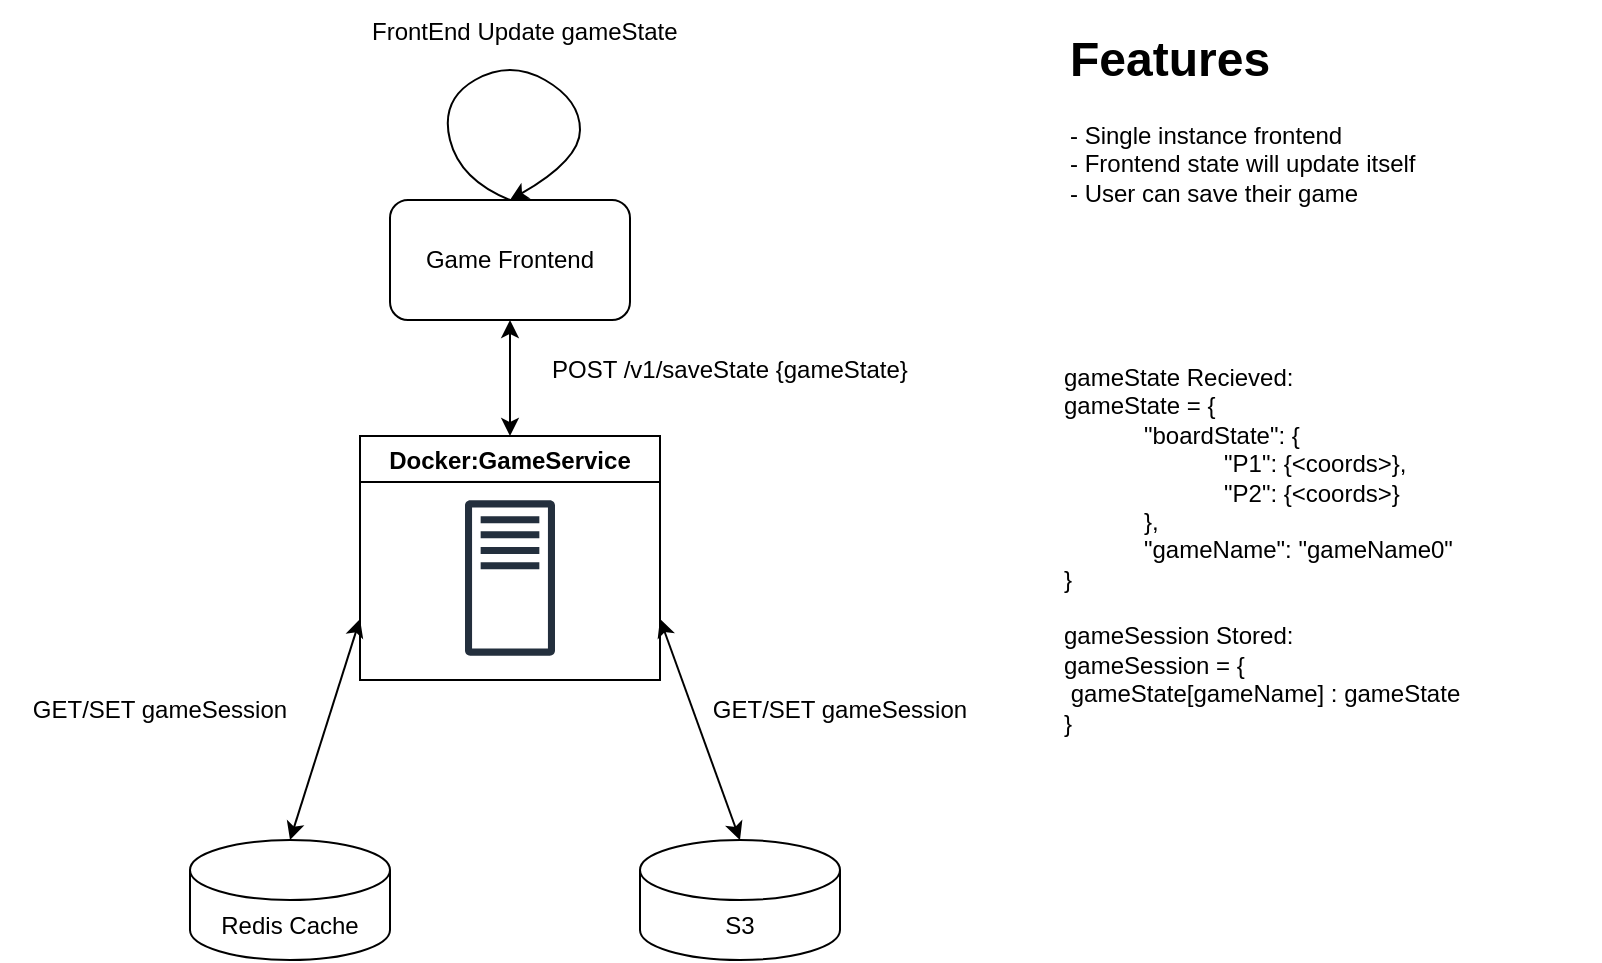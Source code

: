 <mxfile version="16.0.0" type="github">
  <diagram id="GyPvnR4izYymWSrDwyUq" name="Page-1">
    <mxGraphModel dx="2084" dy="755" grid="1" gridSize="10" guides="1" tooltips="1" connect="1" arrows="1" fold="1" page="1" pageScale="1" pageWidth="850" pageHeight="1100" math="0" shadow="0">
      <root>
        <mxCell id="0" />
        <mxCell id="1" parent="0" />
        <mxCell id="lSJVD1o7w-jPNmSxTR71-3" value="" style="sketch=0;outlineConnect=0;fontColor=#232F3E;gradientColor=none;fillColor=#232F3D;strokeColor=none;dashed=0;verticalLabelPosition=bottom;verticalAlign=top;align=center;html=1;fontSize=12;fontStyle=0;aspect=fixed;pointerEvents=1;shape=mxgraph.aws4.traditional_server;" parent="1" vertex="1">
          <mxGeometry x="202.5" y="270" width="45" height="78" as="geometry" />
        </mxCell>
        <mxCell id="lSJVD1o7w-jPNmSxTR71-4" value="Game Frontend" style="rounded=1;whiteSpace=wrap;html=1;" parent="1" vertex="1">
          <mxGeometry x="165" y="120" width="120" height="60" as="geometry" />
        </mxCell>
        <mxCell id="lSJVD1o7w-jPNmSxTR71-9" value="POST /v1/saveState {gameState}" style="text;html=1;strokeColor=none;fillColor=none;align=center;verticalAlign=middle;whiteSpace=wrap;rounded=0;" parent="1" vertex="1">
          <mxGeometry x="219" y="190" width="232" height="30" as="geometry" />
        </mxCell>
        <mxCell id="lSJVD1o7w-jPNmSxTR71-11" value="" style="endArrow=classic;startArrow=classic;html=1;rounded=0;entryX=0.5;entryY=1;entryDx=0;entryDy=0;exitX=0.5;exitY=0;exitDx=0;exitDy=0;" parent="1" source="bTvDW_8i9SbkVPPKMxrY-6" target="lSJVD1o7w-jPNmSxTR71-4" edge="1">
          <mxGeometry width="50" height="50" relative="1" as="geometry">
            <mxPoint x="180" y="250" as="sourcePoint" />
            <mxPoint x="230" y="200" as="targetPoint" />
          </mxGeometry>
        </mxCell>
        <mxCell id="lSJVD1o7w-jPNmSxTR71-12" value="Redis Cache&lt;br&gt;" style="shape=cylinder3;whiteSpace=wrap;html=1;boundedLbl=1;backgroundOutline=1;size=15;" parent="1" vertex="1">
          <mxGeometry x="65" y="440" width="100" height="60" as="geometry" />
        </mxCell>
        <mxCell id="lSJVD1o7w-jPNmSxTR71-13" value="S3" style="shape=cylinder3;whiteSpace=wrap;html=1;boundedLbl=1;backgroundOutline=1;size=15;" parent="1" vertex="1">
          <mxGeometry x="290" y="440" width="100" height="60" as="geometry" />
        </mxCell>
        <mxCell id="lSJVD1o7w-jPNmSxTR71-14" value="" style="endArrow=classic;startArrow=classic;html=1;rounded=0;exitX=0.5;exitY=0;exitDx=0;exitDy=0;exitPerimeter=0;entryX=0;entryY=0.75;entryDx=0;entryDy=0;" parent="1" source="lSJVD1o7w-jPNmSxTR71-12" target="bTvDW_8i9SbkVPPKMxrY-6" edge="1">
          <mxGeometry width="50" height="50" relative="1" as="geometry">
            <mxPoint x="130" y="380" as="sourcePoint" />
            <mxPoint x="180" y="330" as="targetPoint" />
          </mxGeometry>
        </mxCell>
        <mxCell id="lSJVD1o7w-jPNmSxTR71-15" value="" style="endArrow=classic;startArrow=classic;html=1;rounded=0;exitX=0.5;exitY=0;exitDx=0;exitDy=0;exitPerimeter=0;entryX=1;entryY=0.75;entryDx=0;entryDy=0;" parent="1" source="lSJVD1o7w-jPNmSxTR71-13" target="bTvDW_8i9SbkVPPKMxrY-6" edge="1">
          <mxGeometry width="50" height="50" relative="1" as="geometry">
            <mxPoint x="171" y="395.02" as="sourcePoint" />
            <mxPoint x="212.5" y="345.726" as="targetPoint" />
          </mxGeometry>
        </mxCell>
        <mxCell id="bTvDW_8i9SbkVPPKMxrY-2" value="" style="curved=1;endArrow=classic;html=1;rounded=0;exitX=0.5;exitY=0;exitDx=0;exitDy=0;entryX=0.5;entryY=0;entryDx=0;entryDy=0;" edge="1" parent="1" source="lSJVD1o7w-jPNmSxTR71-4" target="lSJVD1o7w-jPNmSxTR71-4">
          <mxGeometry width="50" height="50" relative="1" as="geometry">
            <mxPoint x="210" y="100" as="sourcePoint" />
            <mxPoint x="260" y="90" as="targetPoint" />
            <Array as="points">
              <mxPoint x="200" y="110" />
              <mxPoint x="190" y="70" />
              <mxPoint x="225" y="50" />
              <mxPoint x="260" y="70" />
              <mxPoint x="260" y="100" />
            </Array>
          </mxGeometry>
        </mxCell>
        <mxCell id="bTvDW_8i9SbkVPPKMxrY-3" value="FrontEnd Update gameState" style="text;strokeColor=none;fillColor=none;align=left;verticalAlign=middle;spacingLeft=4;spacingRight=4;overflow=hidden;points=[[0,0.5],[1,0.5]];portConstraint=eastwest;rotatable=0;" vertex="1" parent="1">
          <mxGeometry x="150" y="20" width="180" height="30" as="geometry" />
        </mxCell>
        <mxCell id="bTvDW_8i9SbkVPPKMxrY-6" value="Docker:GameService" style="swimlane;" vertex="1" parent="1">
          <mxGeometry x="150" y="238" width="150" height="122" as="geometry" />
        </mxCell>
        <mxCell id="bTvDW_8i9SbkVPPKMxrY-7" value="&lt;h1&gt;Features&lt;/h1&gt;&lt;p&gt;- Single instance frontend&lt;br&gt;- Frontend state will update itself&lt;br&gt;- User can save their game&lt;br&gt;&lt;br&gt;&lt;/p&gt;" style="text;html=1;strokeColor=none;fillColor=none;spacing=5;spacingTop=-20;whiteSpace=wrap;overflow=hidden;rounded=0;" vertex="1" parent="1">
          <mxGeometry x="500" y="30" width="190" height="120" as="geometry" />
        </mxCell>
        <mxCell id="bTvDW_8i9SbkVPPKMxrY-9" value="GET/SET gameSession" style="text;html=1;strokeColor=none;fillColor=none;align=center;verticalAlign=middle;whiteSpace=wrap;rounded=0;" vertex="1" parent="1">
          <mxGeometry x="-30" y="360" width="160" height="30" as="geometry" />
        </mxCell>
        <mxCell id="bTvDW_8i9SbkVPPKMxrY-10" value="gameState Recieved:&lt;br&gt;gameState&amp;nbsp;= {&lt;br&gt;&lt;blockquote style=&quot;margin: 0 0 0 40px ; border: none ; padding: 0px&quot;&gt;&quot;boardState&quot;: {&lt;br&gt;&lt;/blockquote&gt;&lt;blockquote style=&quot;margin: 0 0 0 40px ; border: none ; padding: 0px&quot;&gt;&lt;blockquote style=&quot;margin: 0 0 0 40px ; border: none ; padding: 0px&quot;&gt;&lt;span&gt;&quot;P1&quot;: {&amp;lt;coords&amp;gt;},&lt;/span&gt;&lt;/blockquote&gt;&lt;blockquote style=&quot;margin: 0 0 0 40px ; border: none ; padding: 0px&quot;&gt;&quot;P2&quot;: {&amp;lt;coords&amp;gt;}&lt;/blockquote&gt;&lt;/blockquote&gt;&lt;blockquote style=&quot;margin: 0 0 0 40px ; border: none ; padding: 0px&quot;&gt;},&lt;br&gt;&quot;gameName&quot;: &quot;gameName0&quot;&lt;/blockquote&gt;&lt;blockquote style=&quot;margin: 0 0 0 40px ; border: none ; padding: 0px&quot;&gt;&lt;/blockquote&gt;}&lt;br&gt;&lt;br&gt;gameSession&amp;nbsp;Stored:&lt;br&gt;gameSession = {&lt;br&gt;&lt;span style=&quot;white-space: pre&quot;&gt;	&lt;/span&gt;gameState[gameName] : gameState&lt;br&gt;}" style="text;html=1;strokeColor=none;fillColor=none;align=left;verticalAlign=middle;whiteSpace=wrap;rounded=0;" vertex="1" parent="1">
          <mxGeometry x="500" y="160" width="270" height="270" as="geometry" />
        </mxCell>
        <mxCell id="bTvDW_8i9SbkVPPKMxrY-11" value="GET/SET gameSession" style="text;html=1;strokeColor=none;fillColor=none;align=center;verticalAlign=middle;whiteSpace=wrap;rounded=0;" vertex="1" parent="1">
          <mxGeometry x="310" y="360" width="160" height="30" as="geometry" />
        </mxCell>
      </root>
    </mxGraphModel>
  </diagram>
</mxfile>
